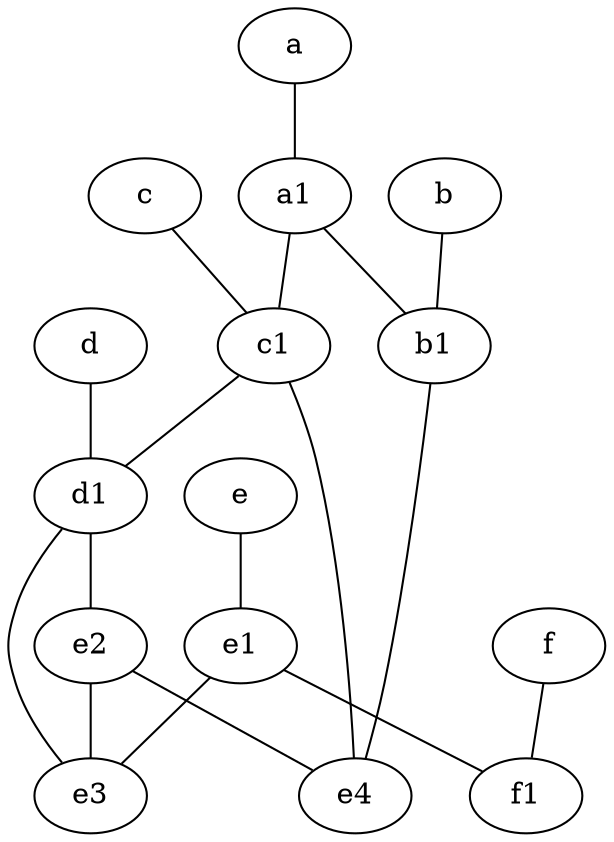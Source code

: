 graph {
	node [labelfontsize=50]
	e3 [labelfontsize=50]
	e2 [labelfontsize=50]
	e1 [labelfontsize=50 pos="7,7!"]
	f [labelfontsize=50 pos="3,9!"]
	d [labelfontsize=50 pos="2,5!"]
	c1 [labelfontsize=50 pos="4.5,3!"]
	c [labelfontsize=50 pos="4.5,2!"]
	f1 [labelfontsize=50 pos="3,8!"]
	e [labelfontsize=50 pos="7,9!"]
	b [labelfontsize=50 pos="10,4!"]
	e4 [labelfontsize=50]
	b1 [labelfontsize=50 pos="9,4!"]
	a [labelfontsize=50 pos="8,2!"]
	d1 [labelfontsize=50 pos="3,5!"]
	a1 [labelfontsize=50 pos="8,3!"]
	e2 -- e3
	a1 -- c1
	a -- a1
	e2 -- e4
	d1 -- e2
	c1 -- d1
	e1 -- e3
	a1 -- b1
	e -- e1
	b1 -- e4
	b -- b1
	d -- d1
	f -- f1
	e1 -- f1
	d1 -- e3
	c1 -- e4
	c -- c1
}
